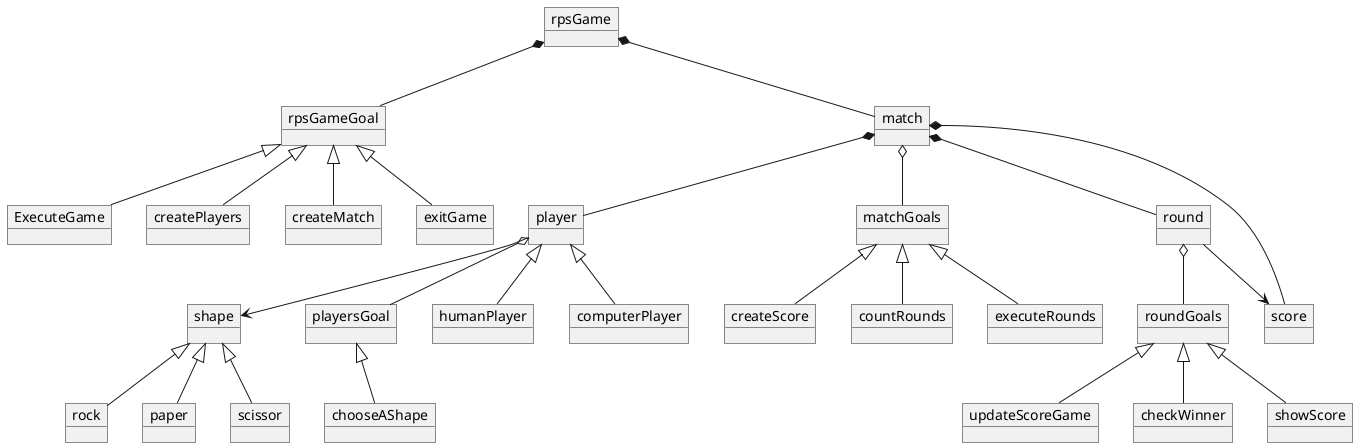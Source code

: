 @startuml

    object rpsGame
    object rpsGameGoal
    object ExecuteGame
    object createPlayers
    object createMatch
    object exitGame

    object match
    object matchGoals
    object createScore
    object countRounds
    object executeRounds

    object round
    object roundGoals
    object updateScoreGame
    object checkWinner
    
    object score
    object showScore

    object player
    object humanPlayer
    object computerPlayer
    object playersGoal
    object chooseAShape
    
    object shape
    object rock
    object paper
    object scissor

    rpsGame *-- rpsGameGoal
    ExecuteGame -up-|> rpsGameGoal
    createPlayers -up-|> rpsGameGoal
    createMatch -up-|> rpsGameGoal
    exitGame -up-|> rpsGameGoal

    rpsGame *-- match
    match *-- player
    match *-- round
    match o-- matchGoals
    executeRounds -up-|> matchGoals
    countRounds -up-|> matchGoals
    createScore -up-|> matchGoals

    match *-- score
    round --> score
    showScore -up-|> roundGoals

    round o-- roundGoals
    updateScoreGame -up-|> roundGoals
    checkWinner -up-|> roundGoals

    humanPlayer -up-|> player 
    computerPlayer -up-|> player 
    player o-- playersGoal
    chooseAShape -up-|> playersGoal

    player --> shape
    rock -up-|> shape 
    paper -up-|> shape 
    scissor -up-|> shape 

    

    @enduml